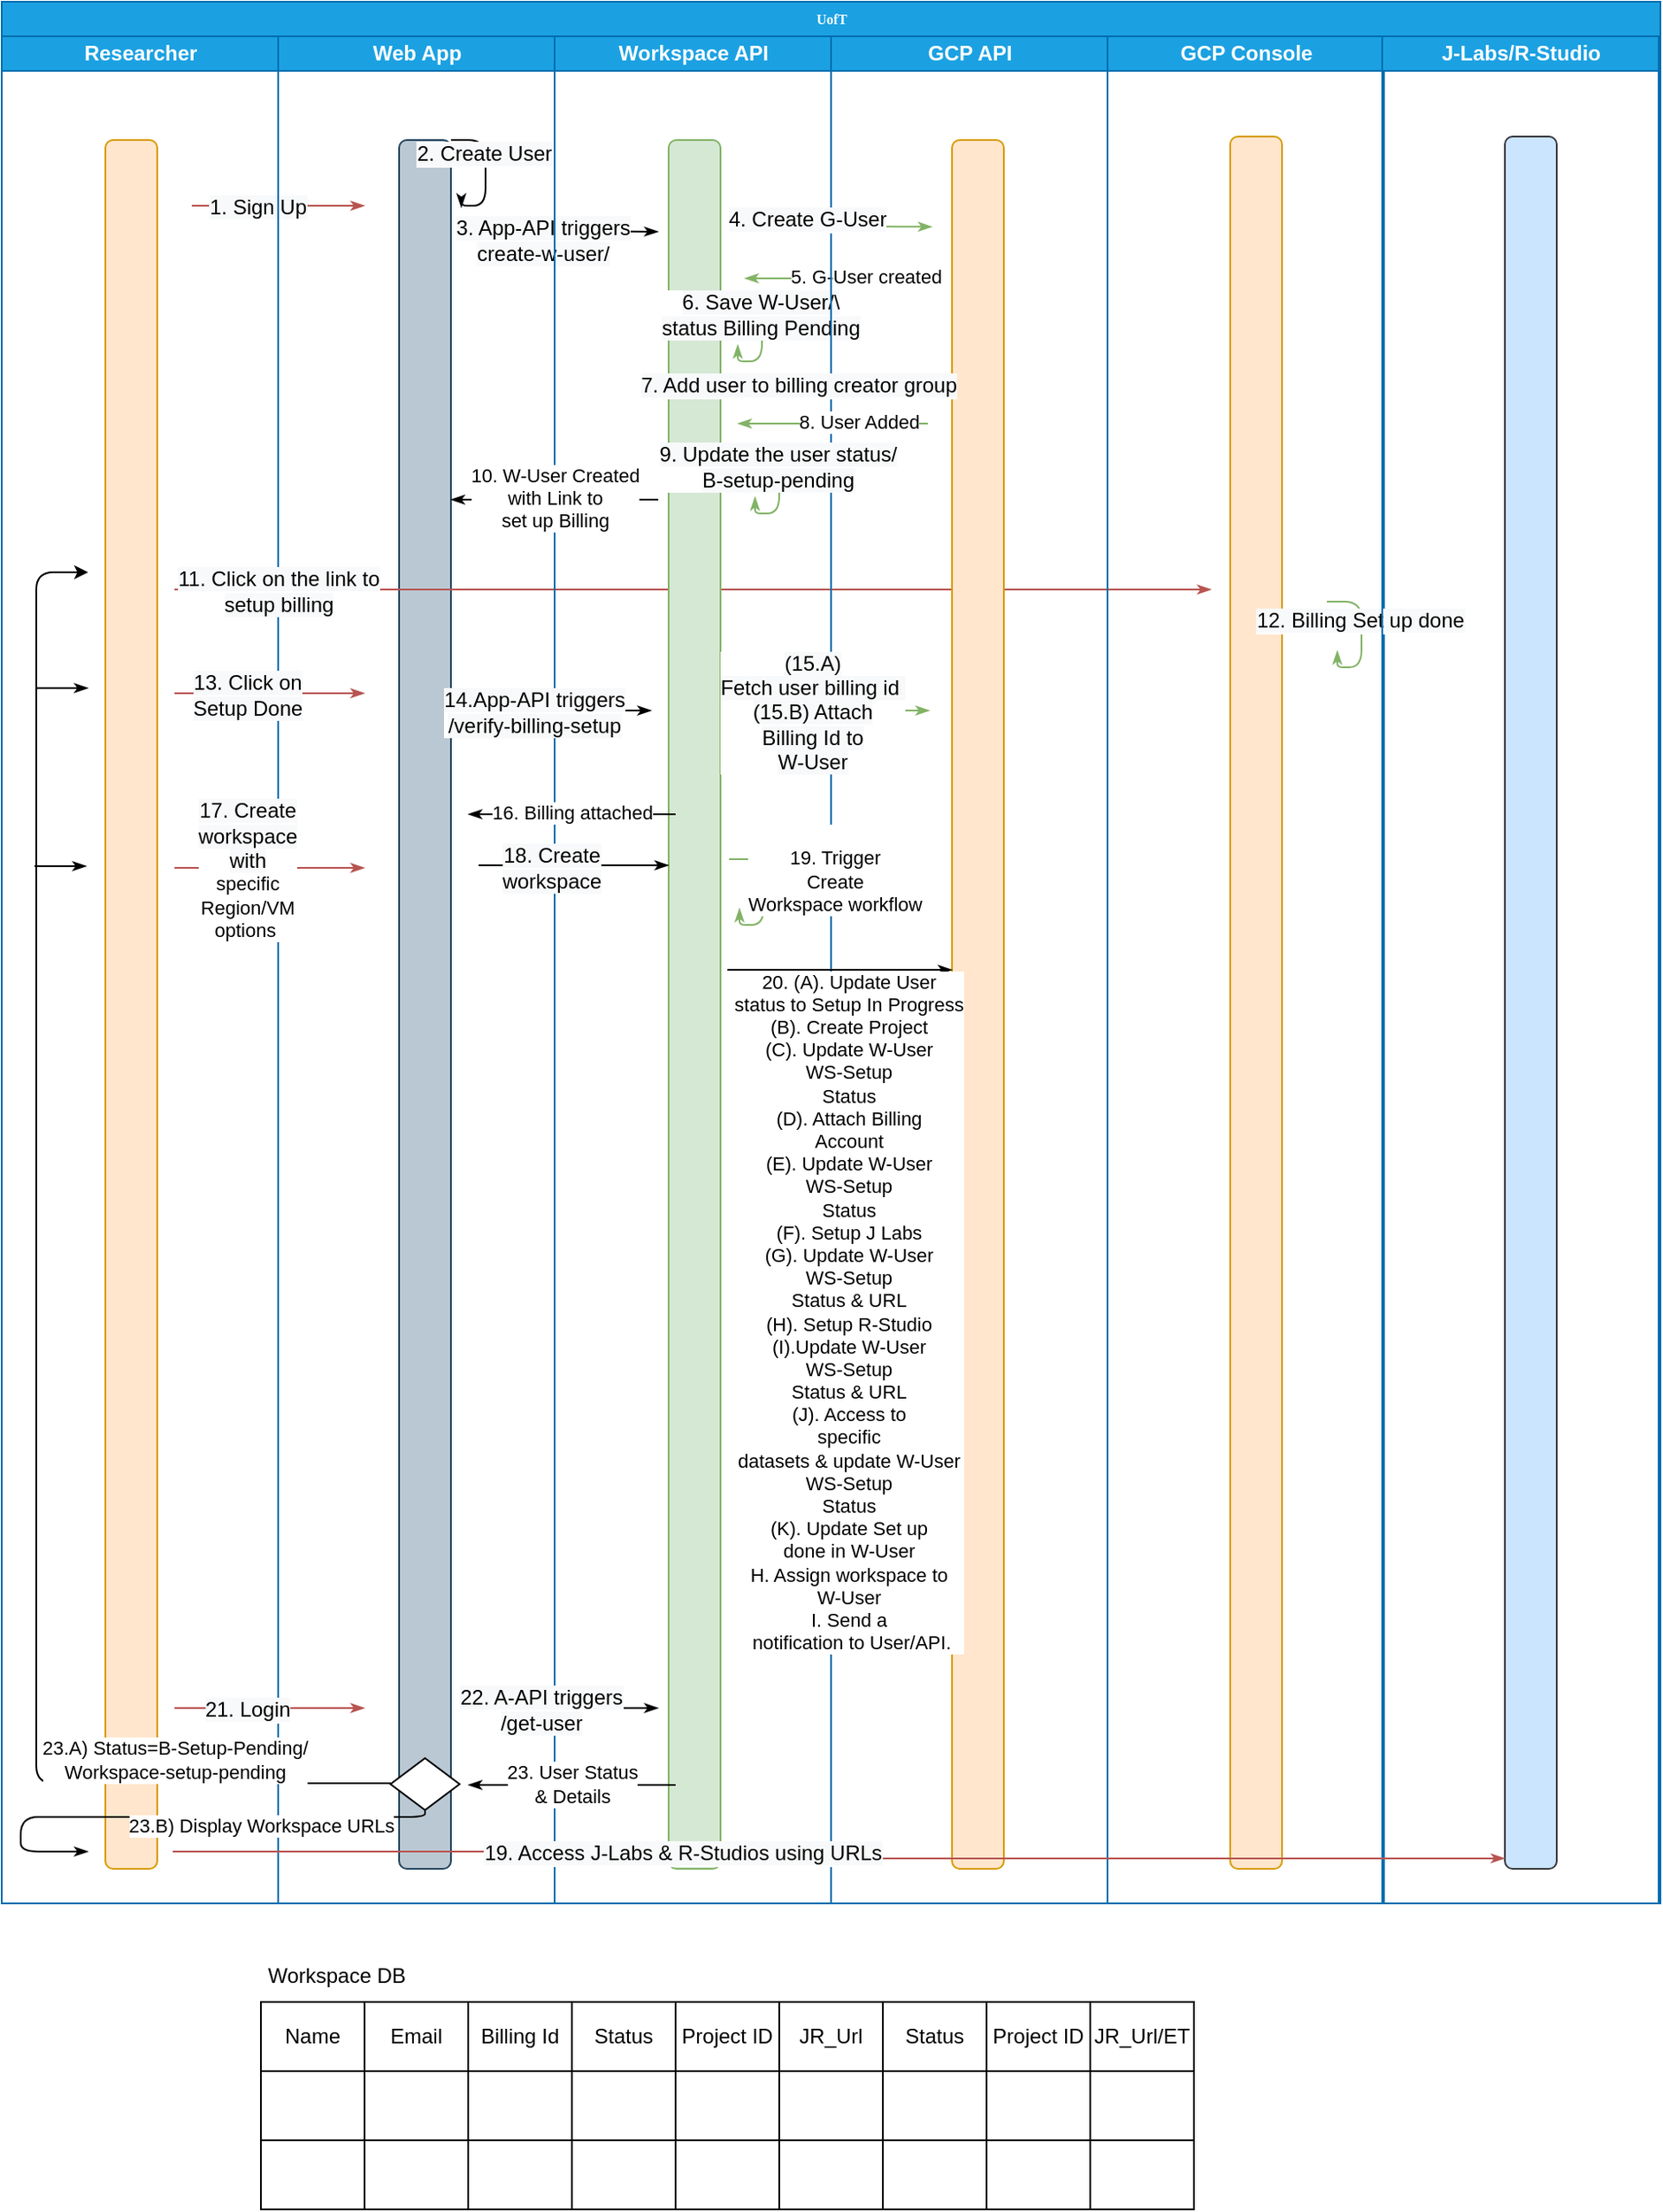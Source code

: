 <mxfile version="15.8.9" type="google"><diagram name="Page-1" id="74e2e168-ea6b-b213-b513-2b3c1d86103e"><mxGraphModel dx="1022" dy="371" grid="1" gridSize="10" guides="1" tooltips="1" connect="1" arrows="1" fold="1" page="1" pageScale="1" pageWidth="1100" pageHeight="850" background="none" math="0" shadow="0"><root><mxCell id="0"/><mxCell id="1" parent="0"/><mxCell id="77e6c97f196da883-1" value="UofT" style="swimlane;html=1;childLayout=stackLayout;startSize=20;rounded=0;shadow=0;labelBackgroundColor=none;strokeWidth=1;fontFamily=Verdana;fontSize=8;align=center;fillColor=#1ba1e2;fontColor=#ffffff;strokeColor=#006EAF;" parent="1" vertex="1"><mxGeometry x="70" y="40" width="960" height="1100" as="geometry"/></mxCell><mxCell id="77e6c97f196da883-28" style="edgeStyle=orthogonalEdgeStyle;rounded=1;html=1;labelBackgroundColor=none;startArrow=none;startFill=0;startSize=5;endArrow=classicThin;endFill=1;endSize=5;jettySize=auto;orthogonalLoop=1;strokeWidth=1;fontFamily=Verdana;fontSize=8;fillColor=#f8cecc;strokeColor=#b85450;" parent="77e6c97f196da883-1" edge="1"><mxGeometry relative="1" as="geometry"><mxPoint x="110" y="118" as="sourcePoint"/><mxPoint x="210" y="118" as="targetPoint"/></mxGeometry></mxCell><mxCell id="1f5UrB5MetQvIrD2ibCU-11" value="&lt;span style=&quot;font-size: 12px ; background-color: rgb(248 , 249 , 250)&quot;&gt;1. Sign Up&lt;/span&gt;" style="edgeLabel;html=1;align=center;verticalAlign=middle;resizable=0;points=[];" parent="77e6c97f196da883-28" vertex="1" connectable="0"><mxGeometry x="-0.24" y="-1" relative="1" as="geometry"><mxPoint as="offset"/></mxGeometry></mxCell><mxCell id="77e6c97f196da883-33" style="edgeStyle=orthogonalEdgeStyle;rounded=1;html=1;labelBackgroundColor=none;startArrow=none;startFill=0;startSize=5;endArrow=classicThin;endFill=1;endSize=5;jettySize=auto;orthogonalLoop=1;strokeWidth=1;fontFamily=Verdana;fontSize=8;fillColor=#d5e8d4;strokeColor=#82b366;" parent="77e6c97f196da883-1" edge="1"><mxGeometry relative="1" as="geometry"><mxPoint x="540" y="160" as="sourcePoint"/><mxPoint x="430" y="160" as="targetPoint"/></mxGeometry></mxCell><mxCell id="1f5UrB5MetQvIrD2ibCU-22" value="5. G-User created" style="edgeLabel;html=1;align=center;verticalAlign=middle;resizable=0;points=[];" parent="77e6c97f196da883-33" vertex="1" connectable="0"><mxGeometry x="-0.267" y="-1" relative="1" as="geometry"><mxPoint as="offset"/></mxGeometry></mxCell><mxCell id="107ba76e4e335f99-6" style="edgeStyle=orthogonalEdgeStyle;rounded=1;html=1;labelBackgroundColor=none;startArrow=none;startFill=0;startSize=5;endArrow=classicThin;endFill=1;endSize=5;jettySize=auto;orthogonalLoop=1;strokeWidth=1;fontFamily=Verdana;fontSize=8" parent="77e6c97f196da883-1" edge="1"><mxGeometry relative="1" as="geometry"><mxPoint x="350" y="610" as="targetPoint"/></mxGeometry></mxCell><mxCell id="77e6c97f196da883-3" value="Researcher" style="swimlane;html=1;startSize=20;fillColor=#1ba1e2;fontColor=#ffffff;strokeColor=#006EAF;" parent="77e6c97f196da883-1" vertex="1"><mxGeometry y="20" width="160" height="1080" as="geometry"/></mxCell><mxCell id="77e6c97f196da883-11" value="" style="rounded=1;whiteSpace=wrap;html=1;shadow=0;labelBackgroundColor=none;strokeWidth=1;fontFamily=Verdana;fontSize=8;align=center;fillColor=#ffe6cc;strokeColor=#d79b00;" parent="77e6c97f196da883-3" vertex="1"><mxGeometry x="60" y="60" width="30" height="1000" as="geometry"/></mxCell><mxCell id="1f5UrB5MetQvIrD2ibCU-126" style="edgeStyle=orthogonalEdgeStyle;rounded=1;html=1;labelBackgroundColor=none;startArrow=none;startFill=0;startSize=5;endArrow=classicThin;endFill=1;endSize=5;jettySize=auto;orthogonalLoop=1;strokeWidth=1;fontFamily=Verdana;fontSize=8" parent="77e6c97f196da883-3" edge="1"><mxGeometry relative="1" as="geometry"><mxPoint x="20" y="377" as="sourcePoint"/><mxPoint x="50" y="377" as="targetPoint"/></mxGeometry></mxCell><mxCell id="77e6c97f196da883-4" value="Web App" style="swimlane;html=1;startSize=20;fillColor=#1ba1e2;fontColor=#ffffff;strokeColor=#006EAF;" parent="77e6c97f196da883-1" vertex="1"><mxGeometry x="160" y="20" width="160" height="1080" as="geometry"/></mxCell><mxCell id="1f5UrB5MetQvIrD2ibCU-1" value="" style="rounded=1;whiteSpace=wrap;html=1;shadow=0;labelBackgroundColor=none;strokeWidth=1;fontFamily=Verdana;fontSize=8;align=center;fillColor=#bac8d3;strokeColor=#23445d;" parent="77e6c97f196da883-4" vertex="1"><mxGeometry x="70" y="60" width="30" height="1000" as="geometry"/></mxCell><mxCell id="1f5UrB5MetQvIrD2ibCU-15" style="edgeStyle=orthogonalEdgeStyle;rounded=1;html=1;labelBackgroundColor=none;startArrow=none;startFill=0;startSize=5;endArrow=classicThin;endFill=1;endSize=5;jettySize=auto;orthogonalLoop=1;strokeWidth=1;fontFamily=Verdana;fontSize=8;exitX=1;exitY=0;exitDx=0;exitDy=0;entryX=1.2;entryY=0.039;entryDx=0;entryDy=0;entryPerimeter=0;" parent="77e6c97f196da883-4" source="1f5UrB5MetQvIrD2ibCU-1" target="1f5UrB5MetQvIrD2ibCU-1" edge="1"><mxGeometry relative="1" as="geometry"><mxPoint x="53" y="108" as="sourcePoint"/><mxPoint x="120" y="100" as="targetPoint"/><Array as="points"><mxPoint x="120" y="60"/><mxPoint x="120" y="98"/><mxPoint x="106" y="98"/></Array></mxGeometry></mxCell><mxCell id="1f5UrB5MetQvIrD2ibCU-16" value="&lt;span style=&quot;font-size: 12px ; background-color: rgb(248 , 249 , 250)&quot;&gt;2. Create User&lt;/span&gt;" style="edgeLabel;html=1;align=center;verticalAlign=middle;resizable=0;points=[];" parent="1f5UrB5MetQvIrD2ibCU-15" vertex="1" connectable="0"><mxGeometry x="-0.24" y="-1" relative="1" as="geometry"><mxPoint as="offset"/></mxGeometry></mxCell><mxCell id="1f5UrB5MetQvIrD2ibCU-17" style="edgeStyle=orthogonalEdgeStyle;rounded=1;html=1;labelBackgroundColor=none;startArrow=none;startFill=0;startSize=5;endArrow=classicThin;endFill=1;endSize=5;jettySize=auto;orthogonalLoop=1;strokeWidth=1;fontFamily=Verdana;fontSize=8;exitX=1;exitY=0.077;exitDx=0;exitDy=0;exitPerimeter=0;" parent="77e6c97f196da883-4" edge="1"><mxGeometry relative="1" as="geometry"><mxPoint x="103" y="112.825" as="sourcePoint"/><mxPoint x="220" y="113" as="targetPoint"/><Array as="points"><mxPoint x="191" y="113"/><mxPoint x="191" y="113"/></Array></mxGeometry></mxCell><mxCell id="1f5UrB5MetQvIrD2ibCU-18" value="&lt;span style=&quot;font-size: 12px ; background-color: rgb(248 , 249 , 250)&quot;&gt;3. App-API triggers &lt;br&gt;create-w-user/&lt;/span&gt;" style="edgeLabel;html=1;align=center;verticalAlign=middle;resizable=0;points=[];" parent="1f5UrB5MetQvIrD2ibCU-17" vertex="1" connectable="0"><mxGeometry x="-0.24" y="-1" relative="1" as="geometry"><mxPoint x="5" y="4" as="offset"/></mxGeometry></mxCell><mxCell id="1f5UrB5MetQvIrD2ibCU-36" style="edgeStyle=orthogonalEdgeStyle;rounded=1;html=1;labelBackgroundColor=none;startArrow=none;startFill=0;startSize=5;endArrow=classicThin;endFill=1;endSize=5;jettySize=auto;orthogonalLoop=1;strokeWidth=1;fontFamily=Verdana;fontSize=8;fillColor=#f8cecc;strokeColor=#b85450;" parent="77e6c97f196da883-4" edge="1"><mxGeometry relative="1" as="geometry"><mxPoint x="-60" y="320" as="sourcePoint"/><mxPoint x="540" y="320" as="targetPoint"/></mxGeometry></mxCell><mxCell id="1f5UrB5MetQvIrD2ibCU-37" value="&lt;span style=&quot;font-size: 12px ; background-color: rgb(248 , 249 , 250)&quot;&gt;11. Click on the link to &lt;br&gt;setup billing&lt;/span&gt;" style="edgeLabel;html=1;align=center;verticalAlign=middle;resizable=0;points=[];" parent="1f5UrB5MetQvIrD2ibCU-36" vertex="1" connectable="0"><mxGeometry x="-0.24" y="-1" relative="1" as="geometry"><mxPoint x="-168" as="offset"/></mxGeometry></mxCell><mxCell id="1f5UrB5MetQvIrD2ibCU-45" style="edgeStyle=orthogonalEdgeStyle;rounded=1;html=1;labelBackgroundColor=none;startArrow=none;startFill=0;startSize=5;endArrow=classicThin;endFill=1;endSize=5;jettySize=auto;orthogonalLoop=1;strokeWidth=1;fontFamily=Verdana;fontSize=8;fillColor=#f8cecc;strokeColor=#b85450;" parent="77e6c97f196da883-4" edge="1"><mxGeometry relative="1" as="geometry"><mxPoint x="-60" y="380" as="sourcePoint"/><mxPoint x="50" y="380" as="targetPoint"/></mxGeometry></mxCell><mxCell id="1f5UrB5MetQvIrD2ibCU-46" value="&lt;span style=&quot;font-size: 12px ; background-color: rgb(248 , 249 , 250)&quot;&gt;13. Click on &lt;br&gt;Setup Done&lt;/span&gt;" style="edgeLabel;html=1;align=center;verticalAlign=middle;resizable=0;points=[];" parent="1f5UrB5MetQvIrD2ibCU-45" vertex="1" connectable="0"><mxGeometry x="-0.24" y="-1" relative="1" as="geometry"><mxPoint as="offset"/></mxGeometry></mxCell><mxCell id="1f5UrB5MetQvIrD2ibCU-52" style="edgeStyle=orthogonalEdgeStyle;rounded=1;html=1;labelBackgroundColor=none;startArrow=none;startFill=0;startSize=5;endArrow=classicThin;endFill=1;endSize=5;jettySize=auto;orthogonalLoop=1;strokeWidth=1;fontFamily=Verdana;fontSize=8;fillColor=#f8cecc;strokeColor=#b85450;" parent="77e6c97f196da883-4" edge="1"><mxGeometry relative="1" as="geometry"><mxPoint x="-60" y="967" as="sourcePoint"/><mxPoint x="50" y="967" as="targetPoint"/></mxGeometry></mxCell><mxCell id="1f5UrB5MetQvIrD2ibCU-53" value="&lt;span style=&quot;font-size: 12px ; background-color: rgb(248 , 249 , 250)&quot;&gt;21. Login&lt;/span&gt;" style="edgeLabel;html=1;align=center;verticalAlign=middle;resizable=0;points=[];" parent="1f5UrB5MetQvIrD2ibCU-52" vertex="1" connectable="0"><mxGeometry x="-0.24" y="-1" relative="1" as="geometry"><mxPoint as="offset"/></mxGeometry></mxCell><mxCell id="1f5UrB5MetQvIrD2ibCU-117" value="" style="rhombus;whiteSpace=wrap;html=1;" parent="77e6c97f196da883-4" vertex="1"><mxGeometry x="65" y="996" width="40" height="30" as="geometry"/></mxCell><mxCell id="77e6c97f196da883-6" value="Workspace API" style="swimlane;html=1;startSize=20;fillColor=#1ba1e2;fontColor=#ffffff;strokeColor=#006EAF;" parent="77e6c97f196da883-1" vertex="1"><mxGeometry x="320" y="20" width="160" height="1080" as="geometry"/></mxCell><mxCell id="1f5UrB5MetQvIrD2ibCU-3" value="" style="rounded=1;whiteSpace=wrap;html=1;shadow=0;labelBackgroundColor=none;strokeWidth=1;fontFamily=Verdana;fontSize=8;align=center;fillColor=#d5e8d4;strokeColor=#82b366;" parent="77e6c97f196da883-6" vertex="1"><mxGeometry x="66" y="60" width="30" height="1000" as="geometry"/></mxCell><mxCell id="1f5UrB5MetQvIrD2ibCU-23" style="edgeStyle=orthogonalEdgeStyle;rounded=1;html=1;labelBackgroundColor=none;startArrow=none;startFill=0;startSize=5;endArrow=classicThin;endFill=1;endSize=5;jettySize=auto;orthogonalLoop=1;strokeWidth=1;fontFamily=Verdana;fontSize=8;exitX=1;exitY=0;exitDx=0;exitDy=0;entryX=1.2;entryY=0.039;entryDx=0;entryDy=0;entryPerimeter=0;fillColor=#d5e8d4;strokeColor=#82b366;" parent="77e6c97f196da883-6" edge="1"><mxGeometry relative="1" as="geometry"><mxPoint x="100" y="150.0" as="sourcePoint"/><mxPoint x="106" y="178.275" as="targetPoint"/><Array as="points"><mxPoint x="120" y="150"/><mxPoint x="120" y="188"/><mxPoint x="106" y="188"/></Array></mxGeometry></mxCell><mxCell id="1f5UrB5MetQvIrD2ibCU-24" value="&lt;span style=&quot;font-size: 12px ; background-color: rgb(248 , 249 , 250)&quot;&gt;6. Save W-User/\&lt;br&gt;status Billing Pending&lt;/span&gt;" style="edgeLabel;html=1;align=center;verticalAlign=middle;resizable=0;points=[];" parent="1f5UrB5MetQvIrD2ibCU-23" vertex="1" connectable="0"><mxGeometry x="-0.24" y="-1" relative="1" as="geometry"><mxPoint as="offset"/></mxGeometry></mxCell><mxCell id="1f5UrB5MetQvIrD2ibCU-33" style="edgeStyle=orthogonalEdgeStyle;rounded=1;html=1;labelBackgroundColor=none;startArrow=none;startFill=0;startSize=5;endArrow=classicThin;endFill=1;endSize=5;jettySize=auto;orthogonalLoop=1;strokeWidth=1;fontFamily=Verdana;fontSize=8" parent="77e6c97f196da883-6" edge="1"><mxGeometry relative="1" as="geometry"><mxPoint x="60" y="268" as="sourcePoint"/><mxPoint x="-60" y="268" as="targetPoint"/><Array as="points"><mxPoint x="32" y="268"/></Array></mxGeometry></mxCell><mxCell id="1f5UrB5MetQvIrD2ibCU-35" value="10. W-User Created&lt;br&gt;with Link to&lt;br&gt;set up Billing" style="edgeLabel;html=1;align=center;verticalAlign=middle;resizable=0;points=[];" parent="1f5UrB5MetQvIrD2ibCU-33" vertex="1" connectable="0"><mxGeometry x="-0.316" y="-1" relative="1" as="geometry"><mxPoint x="-19" as="offset"/></mxGeometry></mxCell><mxCell id="1f5UrB5MetQvIrD2ibCU-54" style="edgeStyle=orthogonalEdgeStyle;rounded=1;html=1;labelBackgroundColor=none;startArrow=none;startFill=0;startSize=5;endArrow=classicThin;endFill=1;endSize=5;jettySize=auto;orthogonalLoop=1;strokeWidth=1;fontFamily=Verdana;fontSize=8" parent="77e6c97f196da883-6" edge="1"><mxGeometry relative="1" as="geometry"><mxPoint x="-50" y="967" as="sourcePoint"/><mxPoint x="60" y="967" as="targetPoint"/></mxGeometry></mxCell><mxCell id="1f5UrB5MetQvIrD2ibCU-55" value="&lt;span style=&quot;font-size: 12px ; background-color: rgb(248 , 249 , 250)&quot;&gt;22. A-API triggers &lt;br&gt;/get-user&lt;br&gt;&lt;/span&gt;" style="edgeLabel;html=1;align=center;verticalAlign=middle;resizable=0;points=[];" parent="1f5UrB5MetQvIrD2ibCU-54" vertex="1" connectable="0"><mxGeometry x="-0.24" y="-1" relative="1" as="geometry"><mxPoint as="offset"/></mxGeometry></mxCell><mxCell id="1f5UrB5MetQvIrD2ibCU-114" style="edgeStyle=orthogonalEdgeStyle;rounded=1;html=1;labelBackgroundColor=none;startArrow=none;startFill=0;startSize=5;endArrow=classicThin;endFill=1;endSize=5;jettySize=auto;orthogonalLoop=1;strokeWidth=1;fontFamily=Verdana;fontSize=8" parent="77e6c97f196da883-6" edge="1"><mxGeometry relative="1" as="geometry"><mxPoint x="-44" y="479.5" as="sourcePoint"/><mxPoint x="66" y="479.5" as="targetPoint"/></mxGeometry></mxCell><mxCell id="1f5UrB5MetQvIrD2ibCU-115" value="&lt;span style=&quot;font-size: 12px ; background-color: rgb(248 , 249 , 250)&quot;&gt;18. Create &lt;br&gt;workspace&lt;/span&gt;" style="edgeLabel;html=1;align=center;verticalAlign=middle;resizable=0;points=[];" parent="1f5UrB5MetQvIrD2ibCU-114" vertex="1" connectable="0"><mxGeometry x="-0.24" y="-1" relative="1" as="geometry"><mxPoint as="offset"/></mxGeometry></mxCell><mxCell id="1f5UrB5MetQvIrD2ibCU-118" style="edgeStyle=orthogonalEdgeStyle;rounded=1;html=1;labelBackgroundColor=none;startArrow=none;startFill=0;startSize=5;endArrow=classicThin;endFill=1;endSize=5;jettySize=auto;orthogonalLoop=1;strokeWidth=1;fontFamily=Verdana;fontSize=8" parent="77e6c97f196da883-6" edge="1"><mxGeometry relative="1" as="geometry"><mxPoint x="70" y="1011.5" as="sourcePoint"/><mxPoint x="-50" y="1011.5" as="targetPoint"/><Array as="points"><mxPoint x="42" y="1011.5"/></Array></mxGeometry></mxCell><mxCell id="1f5UrB5MetQvIrD2ibCU-119" value="23. User Status&lt;br&gt;&amp;amp; Details" style="edgeLabel;html=1;align=center;verticalAlign=middle;resizable=0;points=[];" parent="1f5UrB5MetQvIrD2ibCU-118" vertex="1" connectable="0"><mxGeometry x="-0.316" y="-1" relative="1" as="geometry"><mxPoint x="-19" as="offset"/></mxGeometry></mxCell><mxCell id="77e6c97f196da883-5" value="GCP API" style="swimlane;html=1;startSize=20;fillColor=#1ba1e2;fontColor=#ffffff;strokeColor=#006EAF;" parent="77e6c97f196da883-1" vertex="1"><mxGeometry x="480" y="20" width="160" height="1080" as="geometry"/></mxCell><mxCell id="77e6c97f196da883-36" style="edgeStyle=orthogonalEdgeStyle;rounded=1;html=1;labelBackgroundColor=none;startArrow=none;startFill=0;startSize=5;endArrow=classicThin;endFill=1;endSize=5;jettySize=auto;orthogonalLoop=1;strokeWidth=1;fontFamily=Verdana;fontSize=8" parent="77e6c97f196da883-5" edge="1"><mxGeometry relative="1" as="geometry"><mxPoint x="80" y="620" as="sourcePoint"/></mxGeometry></mxCell><mxCell id="1f5UrB5MetQvIrD2ibCU-2" value="" style="rounded=1;whiteSpace=wrap;html=1;shadow=0;labelBackgroundColor=none;strokeWidth=1;fontFamily=Verdana;fontSize=8;align=center;fillColor=#ffe6cc;strokeColor=#d79b00;" parent="77e6c97f196da883-5" vertex="1"><mxGeometry x="70" y="60" width="30" height="1000" as="geometry"/></mxCell><mxCell id="1f5UrB5MetQvIrD2ibCU-20" style="edgeStyle=orthogonalEdgeStyle;rounded=1;html=1;labelBackgroundColor=none;startArrow=none;startFill=0;startSize=5;endArrow=classicThin;endFill=1;endSize=5;jettySize=auto;orthogonalLoop=1;strokeWidth=1;fontFamily=Verdana;fontSize=8;exitX=1;exitY=0.077;exitDx=0;exitDy=0;exitPerimeter=0;fillColor=#d5e8d4;strokeColor=#82b366;" parent="77e6c97f196da883-5" edge="1"><mxGeometry relative="1" as="geometry"><mxPoint x="-58.5" y="110.025" as="sourcePoint"/><mxPoint x="58.5" y="110.2" as="targetPoint"/><Array as="points"><mxPoint x="29.5" y="110.2"/><mxPoint x="29.5" y="110.2"/></Array></mxGeometry></mxCell><mxCell id="1f5UrB5MetQvIrD2ibCU-21" value="&lt;span style=&quot;font-size: 12px ; background-color: rgb(248 , 249 , 250)&quot;&gt;4. Create G-User&lt;/span&gt;" style="edgeLabel;html=1;align=center;verticalAlign=middle;resizable=0;points=[];" parent="1f5UrB5MetQvIrD2ibCU-20" vertex="1" connectable="0"><mxGeometry x="-0.24" y="-1" relative="1" as="geometry"><mxPoint y="-5" as="offset"/></mxGeometry></mxCell><mxCell id="77e6c97f196da883-7" value="GCP Console" style="swimlane;html=1;startSize=20;fillColor=#1ba1e2;fontColor=#ffffff;strokeColor=#006EAF;" parent="77e6c97f196da883-1" vertex="1"><mxGeometry x="640" y="20" width="160" height="1080" as="geometry"/></mxCell><mxCell id="1f5UrB5MetQvIrD2ibCU-25" style="edgeStyle=orthogonalEdgeStyle;rounded=1;html=1;labelBackgroundColor=none;startArrow=none;startFill=0;startSize=5;endArrow=classicThin;endFill=1;endSize=5;jettySize=auto;orthogonalLoop=1;strokeWidth=1;fontFamily=Verdana;fontSize=8;exitX=1;exitY=0.077;exitDx=0;exitDy=0;exitPerimeter=0;fillColor=#d5e8d4;strokeColor=#82b366;" parent="1" edge="1"><mxGeometry relative="1" as="geometry"><mxPoint x="501.5" y="264.025" as="sourcePoint"/><mxPoint x="618.5" y="264.2" as="targetPoint"/><Array as="points"><mxPoint x="589.5" y="264.2"/><mxPoint x="589.5" y="264.2"/></Array></mxGeometry></mxCell><mxCell id="1f5UrB5MetQvIrD2ibCU-26" value="&lt;span style=&quot;font-size: 12px ; background-color: rgb(248 , 249 , 250)&quot;&gt;7. Add user to billing creator group&lt;br&gt;&lt;/span&gt;" style="edgeLabel;html=1;align=center;verticalAlign=middle;resizable=0;points=[];" parent="1f5UrB5MetQvIrD2ibCU-25" vertex="1" connectable="0"><mxGeometry x="-0.24" y="-1" relative="1" as="geometry"><mxPoint x="-15" y="-3" as="offset"/></mxGeometry></mxCell><mxCell id="1f5UrB5MetQvIrD2ibCU-28" style="edgeStyle=orthogonalEdgeStyle;rounded=1;html=1;labelBackgroundColor=none;startArrow=none;startFill=0;startSize=5;endArrow=classicThin;endFill=1;endSize=5;jettySize=auto;orthogonalLoop=1;strokeWidth=1;fontFamily=Verdana;fontSize=8;fillColor=#d5e8d4;strokeColor=#82b366;" parent="1" edge="1"><mxGeometry relative="1" as="geometry"><mxPoint x="606" y="284" as="sourcePoint"/><mxPoint x="496" y="284" as="targetPoint"/></mxGeometry></mxCell><mxCell id="1f5UrB5MetQvIrD2ibCU-29" value="8. User Added" style="edgeLabel;html=1;align=center;verticalAlign=middle;resizable=0;points=[];" parent="1f5UrB5MetQvIrD2ibCU-28" vertex="1" connectable="0"><mxGeometry x="-0.267" y="-1" relative="1" as="geometry"><mxPoint as="offset"/></mxGeometry></mxCell><mxCell id="1f5UrB5MetQvIrD2ibCU-30" style="edgeStyle=orthogonalEdgeStyle;rounded=1;html=1;labelBackgroundColor=none;startArrow=none;startFill=0;startSize=5;endArrow=classicThin;endFill=1;endSize=5;jettySize=auto;orthogonalLoop=1;strokeWidth=1;fontFamily=Verdana;fontSize=8;exitX=1;exitY=0;exitDx=0;exitDy=0;entryX=1.2;entryY=0.039;entryDx=0;entryDy=0;entryPerimeter=0;fillColor=#d5e8d4;strokeColor=#82b366;" parent="1" edge="1"><mxGeometry relative="1" as="geometry"><mxPoint x="500" y="298.0" as="sourcePoint"/><mxPoint x="506" y="326.275" as="targetPoint"/><Array as="points"><mxPoint x="520" y="298"/><mxPoint x="520" y="336"/><mxPoint x="506" y="336"/></Array></mxGeometry></mxCell><mxCell id="1f5UrB5MetQvIrD2ibCU-31" value="&lt;span style=&quot;font-size: 12px ; background-color: rgb(248 , 249 , 250)&quot;&gt;9. Update the user status/&lt;br&gt;B-setup-pending&lt;br&gt;&lt;/span&gt;" style="edgeLabel;html=1;align=center;verticalAlign=middle;resizable=0;points=[];" parent="1f5UrB5MetQvIrD2ibCU-30" vertex="1" connectable="0"><mxGeometry x="-0.24" y="-1" relative="1" as="geometry"><mxPoint as="offset"/></mxGeometry></mxCell><mxCell id="1f5UrB5MetQvIrD2ibCU-38" value="" style="rounded=1;whiteSpace=wrap;html=1;shadow=0;labelBackgroundColor=none;strokeWidth=1;fontFamily=Verdana;fontSize=8;align=center;fillColor=#ffe6cc;strokeColor=#d79b00;" parent="1" vertex="1"><mxGeometry x="781" y="118" width="30" height="1002" as="geometry"/></mxCell><mxCell id="1f5UrB5MetQvIrD2ibCU-39" style="edgeStyle=orthogonalEdgeStyle;rounded=1;html=1;labelBackgroundColor=none;startArrow=none;startFill=0;startSize=5;endArrow=classicThin;endFill=1;endSize=5;jettySize=auto;orthogonalLoop=1;strokeWidth=1;fontFamily=Verdana;fontSize=8;exitX=1;exitY=0;exitDx=0;exitDy=0;entryX=1.2;entryY=0.039;entryDx=0;entryDy=0;entryPerimeter=0;fillColor=#d5e8d4;strokeColor=#82b366;" parent="1" edge="1"><mxGeometry relative="1" as="geometry"><mxPoint x="837" y="387.0" as="sourcePoint"/><mxPoint x="843" y="415.275" as="targetPoint"/><Array as="points"><mxPoint x="857" y="387"/><mxPoint x="857" y="425"/><mxPoint x="843" y="425"/></Array></mxGeometry></mxCell><mxCell id="1f5UrB5MetQvIrD2ibCU-40" value="&lt;span style=&quot;font-size: 12px ; background-color: rgb(248 , 249 , 250)&quot;&gt;12. Billing Set up done&lt;br&gt;&lt;/span&gt;" style="edgeLabel;html=1;align=center;verticalAlign=middle;resizable=0;points=[];" parent="1f5UrB5MetQvIrD2ibCU-39" vertex="1" connectable="0"><mxGeometry x="-0.24" y="-1" relative="1" as="geometry"><mxPoint as="offset"/></mxGeometry></mxCell><mxCell id="1f5UrB5MetQvIrD2ibCU-47" style="edgeStyle=orthogonalEdgeStyle;rounded=1;html=1;labelBackgroundColor=none;startArrow=none;startFill=0;startSize=5;endArrow=classicThin;endFill=1;endSize=5;jettySize=auto;orthogonalLoop=1;strokeWidth=1;fontFamily=Verdana;fontSize=8" parent="1" edge="1"><mxGeometry relative="1" as="geometry"><mxPoint x="336" y="450" as="sourcePoint"/><mxPoint x="446" y="450" as="targetPoint"/></mxGeometry></mxCell><mxCell id="1f5UrB5MetQvIrD2ibCU-48" value="&lt;span style=&quot;font-size: 12px ; background-color: rgb(248 , 249 , 250)&quot;&gt;14.App-API triggers &lt;br&gt;/verify-billing-setup&lt;/span&gt;" style="edgeLabel;html=1;align=center;verticalAlign=middle;resizable=0;points=[];" parent="1f5UrB5MetQvIrD2ibCU-47" vertex="1" connectable="0"><mxGeometry x="-0.24" y="-1" relative="1" as="geometry"><mxPoint as="offset"/></mxGeometry></mxCell><mxCell id="1f5UrB5MetQvIrD2ibCU-50" style="edgeStyle=orthogonalEdgeStyle;rounded=1;html=1;labelBackgroundColor=none;startArrow=none;startFill=0;startSize=5;endArrow=classicThin;endFill=1;endSize=5;jettySize=auto;orthogonalLoop=1;strokeWidth=1;fontFamily=Verdana;fontSize=8" parent="1" edge="1"><mxGeometry relative="1" as="geometry"><mxPoint x="490" y="600" as="sourcePoint"/><mxPoint x="620" y="600" as="targetPoint"/></mxGeometry></mxCell><mxCell id="1f5UrB5MetQvIrD2ibCU-51" value="20. (A). Update User &lt;br&gt;status to Setup In Progress&lt;br&gt;(B). Create Project&lt;br&gt;(C). Update W-User &lt;br&gt;WS-Setup &lt;br&gt;Status&lt;br&gt;(D). Attach Billing &lt;br&gt;Account&lt;br&gt;(E). Update W-User&lt;br&gt;WS-Setup&lt;br&gt;Status&lt;br&gt;(F). Setup J Labs&lt;br&gt;(G). Update W-User&lt;br&gt;WS-Setup&lt;br&gt;Status &amp;amp; URL&lt;br&gt;(H). Setup R-Studio&lt;br&gt;(I).Update W-User&lt;br&gt;WS-Setup&lt;br&gt;Status &amp;amp; URL&lt;br&gt;(J). Access to &lt;br&gt;specific &lt;br&gt;datasets &amp;amp; update W-User&lt;br&gt;WS-Setup&lt;br&gt;Status&lt;br&gt;(K). Update Set up &lt;br&gt;done in W-User&lt;br&gt;H. Assign workspace to &lt;br&gt;W-User&lt;br&gt;I. Send a&lt;br&gt;&amp;nbsp;notification to User/API." style="edgeLabel;html=1;align=center;verticalAlign=middle;resizable=0;points=[];" parent="1f5UrB5MetQvIrD2ibCU-50" vertex="1" connectable="0"><mxGeometry x="0.188" y="3" relative="1" as="geometry"><mxPoint x="-7" y="201" as="offset"/></mxGeometry></mxCell><mxCell id="1f5UrB5MetQvIrD2ibCU-56" value="J-Labs/R-Studio" style="swimlane;html=1;startSize=20;fillColor=#1ba1e2;fontColor=#ffffff;strokeColor=#006EAF;" parent="1" vertex="1"><mxGeometry x="869" y="60" width="160" height="1080" as="geometry"/></mxCell><mxCell id="1f5UrB5MetQvIrD2ibCU-59" value="" style="rounded=1;whiteSpace=wrap;html=1;shadow=0;labelBackgroundColor=none;strokeWidth=1;fontFamily=Verdana;fontSize=8;align=center;fillColor=#cce5ff;strokeColor=#36393d;" parent="1f5UrB5MetQvIrD2ibCU-56" vertex="1"><mxGeometry x="71" y="58" width="30" height="1002" as="geometry"/></mxCell><mxCell id="1f5UrB5MetQvIrD2ibCU-57" style="edgeStyle=orthogonalEdgeStyle;rounded=1;html=1;labelBackgroundColor=none;startArrow=none;startFill=0;startSize=5;endArrow=classicThin;endFill=1;endSize=5;jettySize=auto;orthogonalLoop=1;strokeWidth=1;fontFamily=Verdana;fontSize=8;entryX=0;entryY=0.975;entryDx=0;entryDy=0;entryPerimeter=0;fillColor=#f8cecc;strokeColor=#b85450;" parent="1" edge="1"><mxGeometry relative="1" as="geometry"><mxPoint x="169" y="1110" as="sourcePoint"/><mxPoint x="940" y="1113.95" as="targetPoint"/><Array as="points"><mxPoint x="520" y="1110"/><mxPoint x="520" y="1114"/></Array></mxGeometry></mxCell><mxCell id="1f5UrB5MetQvIrD2ibCU-58" value="&lt;span style=&quot;font-size: 12px ; background-color: rgb(248 , 249 , 250)&quot;&gt;19. Access J-Labs &amp;amp; R-Studios using URLs&lt;/span&gt;" style="edgeLabel;html=1;align=center;verticalAlign=middle;resizable=0;points=[];" parent="1f5UrB5MetQvIrD2ibCU-57" vertex="1" connectable="0"><mxGeometry x="-0.24" y="-1" relative="1" as="geometry"><mxPoint as="offset"/></mxGeometry></mxCell><mxCell id="1f5UrB5MetQvIrD2ibCU-60" value="" style="shape=table;html=1;whiteSpace=wrap;startSize=0;container=1;collapsible=0;childLayout=tableLayout;" parent="1" vertex="1"><mxGeometry x="220" y="1197" width="180" height="120" as="geometry"/></mxCell><mxCell id="1f5UrB5MetQvIrD2ibCU-61" value="" style="shape=partialRectangle;html=1;whiteSpace=wrap;collapsible=0;dropTarget=0;pointerEvents=0;fillColor=none;top=0;left=0;bottom=0;right=0;points=[[0,0.5],[1,0.5]];portConstraint=eastwest;" parent="1f5UrB5MetQvIrD2ibCU-60" vertex="1"><mxGeometry width="180" height="40" as="geometry"/></mxCell><mxCell id="1f5UrB5MetQvIrD2ibCU-62" value="Name" style="shape=partialRectangle;html=1;whiteSpace=wrap;connectable=0;fillColor=none;top=0;left=0;bottom=0;right=0;overflow=hidden;pointerEvents=1;" parent="1f5UrB5MetQvIrD2ibCU-61" vertex="1"><mxGeometry width="60" height="40" as="geometry"><mxRectangle width="60" height="40" as="alternateBounds"/></mxGeometry></mxCell><mxCell id="1f5UrB5MetQvIrD2ibCU-63" value="Email" style="shape=partialRectangle;html=1;whiteSpace=wrap;connectable=0;fillColor=none;top=0;left=0;bottom=0;right=0;overflow=hidden;pointerEvents=1;" parent="1f5UrB5MetQvIrD2ibCU-61" vertex="1"><mxGeometry x="60" width="60" height="40" as="geometry"><mxRectangle width="60" height="40" as="alternateBounds"/></mxGeometry></mxCell><mxCell id="1f5UrB5MetQvIrD2ibCU-64" value="Billing Id" style="shape=partialRectangle;html=1;whiteSpace=wrap;connectable=0;fillColor=none;top=0;left=0;bottom=0;right=0;overflow=hidden;pointerEvents=1;" parent="1f5UrB5MetQvIrD2ibCU-61" vertex="1"><mxGeometry x="120" width="60" height="40" as="geometry"><mxRectangle width="60" height="40" as="alternateBounds"/></mxGeometry></mxCell><mxCell id="1f5UrB5MetQvIrD2ibCU-65" value="" style="shape=partialRectangle;html=1;whiteSpace=wrap;collapsible=0;dropTarget=0;pointerEvents=0;fillColor=none;top=0;left=0;bottom=0;right=0;points=[[0,0.5],[1,0.5]];portConstraint=eastwest;" parent="1f5UrB5MetQvIrD2ibCU-60" vertex="1"><mxGeometry y="40" width="180" height="40" as="geometry"/></mxCell><mxCell id="1f5UrB5MetQvIrD2ibCU-66" value="" style="shape=partialRectangle;html=1;whiteSpace=wrap;connectable=0;fillColor=none;top=0;left=0;bottom=0;right=0;overflow=hidden;pointerEvents=1;" parent="1f5UrB5MetQvIrD2ibCU-65" vertex="1"><mxGeometry width="60" height="40" as="geometry"><mxRectangle width="60" height="40" as="alternateBounds"/></mxGeometry></mxCell><mxCell id="1f5UrB5MetQvIrD2ibCU-67" value="" style="shape=partialRectangle;html=1;whiteSpace=wrap;connectable=0;fillColor=none;top=0;left=0;bottom=0;right=0;overflow=hidden;pointerEvents=1;" parent="1f5UrB5MetQvIrD2ibCU-65" vertex="1"><mxGeometry x="60" width="60" height="40" as="geometry"><mxRectangle width="60" height="40" as="alternateBounds"/></mxGeometry></mxCell><mxCell id="1f5UrB5MetQvIrD2ibCU-68" value="" style="shape=partialRectangle;html=1;whiteSpace=wrap;connectable=0;fillColor=none;top=0;left=0;bottom=0;right=0;overflow=hidden;pointerEvents=1;" parent="1f5UrB5MetQvIrD2ibCU-65" vertex="1"><mxGeometry x="120" width="60" height="40" as="geometry"><mxRectangle width="60" height="40" as="alternateBounds"/></mxGeometry></mxCell><mxCell id="1f5UrB5MetQvIrD2ibCU-69" value="" style="shape=partialRectangle;html=1;whiteSpace=wrap;collapsible=0;dropTarget=0;pointerEvents=0;fillColor=none;top=0;left=0;bottom=0;right=0;points=[[0,0.5],[1,0.5]];portConstraint=eastwest;" parent="1f5UrB5MetQvIrD2ibCU-60" vertex="1"><mxGeometry y="80" width="180" height="40" as="geometry"/></mxCell><mxCell id="1f5UrB5MetQvIrD2ibCU-70" value="" style="shape=partialRectangle;html=1;whiteSpace=wrap;connectable=0;fillColor=none;top=0;left=0;bottom=0;right=0;overflow=hidden;pointerEvents=1;" parent="1f5UrB5MetQvIrD2ibCU-69" vertex="1"><mxGeometry width="60" height="40" as="geometry"><mxRectangle width="60" height="40" as="alternateBounds"/></mxGeometry></mxCell><mxCell id="1f5UrB5MetQvIrD2ibCU-71" value="" style="shape=partialRectangle;html=1;whiteSpace=wrap;connectable=0;fillColor=none;top=0;left=0;bottom=0;right=0;overflow=hidden;pointerEvents=1;" parent="1f5UrB5MetQvIrD2ibCU-69" vertex="1"><mxGeometry x="60" width="60" height="40" as="geometry"><mxRectangle width="60" height="40" as="alternateBounds"/></mxGeometry></mxCell><mxCell id="1f5UrB5MetQvIrD2ibCU-72" value="" style="shape=partialRectangle;html=1;whiteSpace=wrap;connectable=0;fillColor=none;top=0;left=0;bottom=0;right=0;overflow=hidden;pointerEvents=1;" parent="1f5UrB5MetQvIrD2ibCU-69" vertex="1"><mxGeometry x="120" width="60" height="40" as="geometry"><mxRectangle width="60" height="40" as="alternateBounds"/></mxGeometry></mxCell><mxCell id="1f5UrB5MetQvIrD2ibCU-73" value="" style="shape=table;html=1;whiteSpace=wrap;startSize=0;container=1;collapsible=0;childLayout=tableLayout;" parent="1" vertex="1"><mxGeometry x="400" y="1197" width="180" height="120" as="geometry"/></mxCell><mxCell id="1f5UrB5MetQvIrD2ibCU-74" value="" style="shape=partialRectangle;html=1;whiteSpace=wrap;collapsible=0;dropTarget=0;pointerEvents=0;fillColor=none;top=0;left=0;bottom=0;right=0;points=[[0,0.5],[1,0.5]];portConstraint=eastwest;" parent="1f5UrB5MetQvIrD2ibCU-73" vertex="1"><mxGeometry width="180" height="40" as="geometry"/></mxCell><mxCell id="1f5UrB5MetQvIrD2ibCU-75" value="Status" style="shape=partialRectangle;html=1;whiteSpace=wrap;connectable=0;fillColor=none;top=0;left=0;bottom=0;right=0;overflow=hidden;pointerEvents=1;" parent="1f5UrB5MetQvIrD2ibCU-74" vertex="1"><mxGeometry width="60" height="40" as="geometry"><mxRectangle width="60" height="40" as="alternateBounds"/></mxGeometry></mxCell><mxCell id="1f5UrB5MetQvIrD2ibCU-76" value="Project ID" style="shape=partialRectangle;html=1;whiteSpace=wrap;connectable=0;fillColor=none;top=0;left=0;bottom=0;right=0;overflow=hidden;pointerEvents=1;" parent="1f5UrB5MetQvIrD2ibCU-74" vertex="1"><mxGeometry x="60" width="60" height="40" as="geometry"><mxRectangle width="60" height="40" as="alternateBounds"/></mxGeometry></mxCell><mxCell id="1f5UrB5MetQvIrD2ibCU-77" value="JR_Url" style="shape=partialRectangle;html=1;whiteSpace=wrap;connectable=0;fillColor=none;top=0;left=0;bottom=0;right=0;overflow=hidden;pointerEvents=1;" parent="1f5UrB5MetQvIrD2ibCU-74" vertex="1"><mxGeometry x="120" width="60" height="40" as="geometry"><mxRectangle width="60" height="40" as="alternateBounds"/></mxGeometry></mxCell><mxCell id="1f5UrB5MetQvIrD2ibCU-78" value="" style="shape=partialRectangle;html=1;whiteSpace=wrap;collapsible=0;dropTarget=0;pointerEvents=0;fillColor=none;top=0;left=0;bottom=0;right=0;points=[[0,0.5],[1,0.5]];portConstraint=eastwest;" parent="1f5UrB5MetQvIrD2ibCU-73" vertex="1"><mxGeometry y="40" width="180" height="40" as="geometry"/></mxCell><mxCell id="1f5UrB5MetQvIrD2ibCU-79" value="" style="shape=partialRectangle;html=1;whiteSpace=wrap;connectable=0;fillColor=none;top=0;left=0;bottom=0;right=0;overflow=hidden;pointerEvents=1;" parent="1f5UrB5MetQvIrD2ibCU-78" vertex="1"><mxGeometry width="60" height="40" as="geometry"><mxRectangle width="60" height="40" as="alternateBounds"/></mxGeometry></mxCell><mxCell id="1f5UrB5MetQvIrD2ibCU-80" value="" style="shape=partialRectangle;html=1;whiteSpace=wrap;connectable=0;fillColor=none;top=0;left=0;bottom=0;right=0;overflow=hidden;pointerEvents=1;" parent="1f5UrB5MetQvIrD2ibCU-78" vertex="1"><mxGeometry x="60" width="60" height="40" as="geometry"><mxRectangle width="60" height="40" as="alternateBounds"/></mxGeometry></mxCell><mxCell id="1f5UrB5MetQvIrD2ibCU-81" value="" style="shape=partialRectangle;html=1;whiteSpace=wrap;connectable=0;fillColor=none;top=0;left=0;bottom=0;right=0;overflow=hidden;pointerEvents=1;" parent="1f5UrB5MetQvIrD2ibCU-78" vertex="1"><mxGeometry x="120" width="60" height="40" as="geometry"><mxRectangle width="60" height="40" as="alternateBounds"/></mxGeometry></mxCell><mxCell id="1f5UrB5MetQvIrD2ibCU-82" value="" style="shape=partialRectangle;html=1;whiteSpace=wrap;collapsible=0;dropTarget=0;pointerEvents=0;fillColor=none;top=0;left=0;bottom=0;right=0;points=[[0,0.5],[1,0.5]];portConstraint=eastwest;" parent="1f5UrB5MetQvIrD2ibCU-73" vertex="1"><mxGeometry y="80" width="180" height="40" as="geometry"/></mxCell><mxCell id="1f5UrB5MetQvIrD2ibCU-83" value="" style="shape=partialRectangle;html=1;whiteSpace=wrap;connectable=0;fillColor=none;top=0;left=0;bottom=0;right=0;overflow=hidden;pointerEvents=1;" parent="1f5UrB5MetQvIrD2ibCU-82" vertex="1"><mxGeometry width="60" height="40" as="geometry"><mxRectangle width="60" height="40" as="alternateBounds"/></mxGeometry></mxCell><mxCell id="1f5UrB5MetQvIrD2ibCU-84" value="" style="shape=partialRectangle;html=1;whiteSpace=wrap;connectable=0;fillColor=none;top=0;left=0;bottom=0;right=0;overflow=hidden;pointerEvents=1;" parent="1f5UrB5MetQvIrD2ibCU-82" vertex="1"><mxGeometry x="60" width="60" height="40" as="geometry"><mxRectangle width="60" height="40" as="alternateBounds"/></mxGeometry></mxCell><mxCell id="1f5UrB5MetQvIrD2ibCU-85" value="" style="shape=partialRectangle;html=1;whiteSpace=wrap;connectable=0;fillColor=none;top=0;left=0;bottom=0;right=0;overflow=hidden;pointerEvents=1;" parent="1f5UrB5MetQvIrD2ibCU-82" vertex="1"><mxGeometry x="120" width="60" height="40" as="geometry"><mxRectangle width="60" height="40" as="alternateBounds"/></mxGeometry></mxCell><mxCell id="1f5UrB5MetQvIrD2ibCU-86" value="" style="shape=table;html=1;whiteSpace=wrap;startSize=0;container=1;collapsible=0;childLayout=tableLayout;" parent="1" vertex="1"><mxGeometry x="580" y="1197" width="180" height="120" as="geometry"/></mxCell><mxCell id="1f5UrB5MetQvIrD2ibCU-87" value="" style="shape=partialRectangle;html=1;whiteSpace=wrap;collapsible=0;dropTarget=0;pointerEvents=0;fillColor=none;top=0;left=0;bottom=0;right=0;points=[[0,0.5],[1,0.5]];portConstraint=eastwest;" parent="1f5UrB5MetQvIrD2ibCU-86" vertex="1"><mxGeometry width="180" height="40" as="geometry"/></mxCell><mxCell id="1f5UrB5MetQvIrD2ibCU-88" value="Status" style="shape=partialRectangle;html=1;whiteSpace=wrap;connectable=0;fillColor=none;top=0;left=0;bottom=0;right=0;overflow=hidden;pointerEvents=1;" parent="1f5UrB5MetQvIrD2ibCU-87" vertex="1"><mxGeometry width="60" height="40" as="geometry"><mxRectangle width="60" height="40" as="alternateBounds"/></mxGeometry></mxCell><mxCell id="1f5UrB5MetQvIrD2ibCU-89" value="Project ID" style="shape=partialRectangle;html=1;whiteSpace=wrap;connectable=0;fillColor=none;top=0;left=0;bottom=0;right=0;overflow=hidden;pointerEvents=1;" parent="1f5UrB5MetQvIrD2ibCU-87" vertex="1"><mxGeometry x="60" width="60" height="40" as="geometry"><mxRectangle width="60" height="40" as="alternateBounds"/></mxGeometry></mxCell><mxCell id="1f5UrB5MetQvIrD2ibCU-90" value="JR_Url/ET" style="shape=partialRectangle;html=1;whiteSpace=wrap;connectable=0;fillColor=none;top=0;left=0;bottom=0;right=0;overflow=hidden;pointerEvents=1;" parent="1f5UrB5MetQvIrD2ibCU-87" vertex="1"><mxGeometry x="120" width="60" height="40" as="geometry"><mxRectangle width="60" height="40" as="alternateBounds"/></mxGeometry></mxCell><mxCell id="1f5UrB5MetQvIrD2ibCU-91" value="" style="shape=partialRectangle;html=1;whiteSpace=wrap;collapsible=0;dropTarget=0;pointerEvents=0;fillColor=none;top=0;left=0;bottom=0;right=0;points=[[0,0.5],[1,0.5]];portConstraint=eastwest;" parent="1f5UrB5MetQvIrD2ibCU-86" vertex="1"><mxGeometry y="40" width="180" height="40" as="geometry"/></mxCell><mxCell id="1f5UrB5MetQvIrD2ibCU-92" value="" style="shape=partialRectangle;html=1;whiteSpace=wrap;connectable=0;fillColor=none;top=0;left=0;bottom=0;right=0;overflow=hidden;pointerEvents=1;" parent="1f5UrB5MetQvIrD2ibCU-91" vertex="1"><mxGeometry width="60" height="40" as="geometry"><mxRectangle width="60" height="40" as="alternateBounds"/></mxGeometry></mxCell><mxCell id="1f5UrB5MetQvIrD2ibCU-93" value="" style="shape=partialRectangle;html=1;whiteSpace=wrap;connectable=0;fillColor=none;top=0;left=0;bottom=0;right=0;overflow=hidden;pointerEvents=1;" parent="1f5UrB5MetQvIrD2ibCU-91" vertex="1"><mxGeometry x="60" width="60" height="40" as="geometry"><mxRectangle width="60" height="40" as="alternateBounds"/></mxGeometry></mxCell><mxCell id="1f5UrB5MetQvIrD2ibCU-94" value="" style="shape=partialRectangle;html=1;whiteSpace=wrap;connectable=0;fillColor=none;top=0;left=0;bottom=0;right=0;overflow=hidden;pointerEvents=1;" parent="1f5UrB5MetQvIrD2ibCU-91" vertex="1"><mxGeometry x="120" width="60" height="40" as="geometry"><mxRectangle width="60" height="40" as="alternateBounds"/></mxGeometry></mxCell><mxCell id="1f5UrB5MetQvIrD2ibCU-95" value="" style="shape=partialRectangle;html=1;whiteSpace=wrap;collapsible=0;dropTarget=0;pointerEvents=0;fillColor=none;top=0;left=0;bottom=0;right=0;points=[[0,0.5],[1,0.5]];portConstraint=eastwest;" parent="1f5UrB5MetQvIrD2ibCU-86" vertex="1"><mxGeometry y="80" width="180" height="40" as="geometry"/></mxCell><mxCell id="1f5UrB5MetQvIrD2ibCU-96" value="" style="shape=partialRectangle;html=1;whiteSpace=wrap;connectable=0;fillColor=none;top=0;left=0;bottom=0;right=0;overflow=hidden;pointerEvents=1;" parent="1f5UrB5MetQvIrD2ibCU-95" vertex="1"><mxGeometry width="60" height="40" as="geometry"><mxRectangle width="60" height="40" as="alternateBounds"/></mxGeometry></mxCell><mxCell id="1f5UrB5MetQvIrD2ibCU-97" value="" style="shape=partialRectangle;html=1;whiteSpace=wrap;connectable=0;fillColor=none;top=0;left=0;bottom=0;right=0;overflow=hidden;pointerEvents=1;" parent="1f5UrB5MetQvIrD2ibCU-95" vertex="1"><mxGeometry x="60" width="60" height="40" as="geometry"><mxRectangle width="60" height="40" as="alternateBounds"/></mxGeometry></mxCell><mxCell id="1f5UrB5MetQvIrD2ibCU-98" value="" style="shape=partialRectangle;html=1;whiteSpace=wrap;connectable=0;fillColor=none;top=0;left=0;bottom=0;right=0;overflow=hidden;pointerEvents=1;" parent="1f5UrB5MetQvIrD2ibCU-95" vertex="1"><mxGeometry x="120" width="60" height="40" as="geometry"><mxRectangle width="60" height="40" as="alternateBounds"/></mxGeometry></mxCell><mxCell id="1f5UrB5MetQvIrD2ibCU-99" style="edgeStyle=orthogonalEdgeStyle;rounded=1;html=1;labelBackgroundColor=none;startArrow=none;startFill=0;startSize=5;endArrow=classicThin;endFill=1;endSize=5;jettySize=auto;orthogonalLoop=1;strokeWidth=1;fontFamily=Verdana;fontSize=8;exitX=1;exitY=0;exitDx=0;exitDy=0;entryX=1.2;entryY=0.039;entryDx=0;entryDy=0;entryPerimeter=0;fillColor=#d5e8d4;strokeColor=#82b366;" parent="1" edge="1"><mxGeometry relative="1" as="geometry"><mxPoint x="491" y="536.0" as="sourcePoint"/><mxPoint x="497" y="564.275" as="targetPoint"/><Array as="points"><mxPoint x="511" y="536"/><mxPoint x="511" y="574"/><mxPoint x="497" y="574"/></Array></mxGeometry></mxCell><mxCell id="1f5UrB5MetQvIrD2ibCU-116" value="&lt;br&gt;19. Trigger &lt;br&gt;Create&lt;br&gt;Workspace workflow" style="edgeLabel;html=1;align=center;verticalAlign=middle;resizable=0;points=[];" parent="1f5UrB5MetQvIrD2ibCU-99" vertex="1" connectable="0"><mxGeometry x="-0.364" y="-1" relative="1" as="geometry"><mxPoint x="42" as="offset"/></mxGeometry></mxCell><mxCell id="1f5UrB5MetQvIrD2ibCU-106" style="edgeStyle=orthogonalEdgeStyle;rounded=1;html=1;labelBackgroundColor=none;startArrow=none;startFill=0;startSize=5;endArrow=classicThin;endFill=1;endSize=5;jettySize=auto;orthogonalLoop=1;strokeWidth=1;fontFamily=Verdana;fontSize=8;fillColor=#d5e8d4;strokeColor=#82b366;" parent="1" edge="1"><mxGeometry relative="1" as="geometry"><mxPoint x="497" y="450" as="sourcePoint"/><mxPoint x="607" y="450" as="targetPoint"/></mxGeometry></mxCell><mxCell id="1f5UrB5MetQvIrD2ibCU-107" value="&lt;div&gt;&lt;span style=&quot;font-size: 12px ; background-color: rgb(248 , 249 , 250)&quot;&gt;(15.A)&lt;/span&gt;&lt;/div&gt;&lt;div&gt;&lt;span style=&quot;font-size: 12px ; background-color: rgb(248 , 249 , 250)&quot;&gt;Fetch user billing id&lt;/span&gt;&lt;span style=&quot;background-color: rgb(248 , 249 , 250) ; font-size: 12px&quot;&gt;&amp;nbsp;&lt;/span&gt;&lt;/div&gt;&lt;div&gt;&lt;span style=&quot;background-color: rgb(248 , 249 , 250) ; font-size: 12px&quot;&gt;(15.B) Attach&lt;/span&gt;&lt;/div&gt;&lt;div&gt;&lt;span style=&quot;font-size: 12px ; background-color: rgb(248 , 249 , 250)&quot;&gt;Billing Id to&lt;/span&gt;&lt;/div&gt;&lt;div&gt;&lt;span style=&quot;font-size: 12px ; background-color: rgb(248 , 249 , 250)&quot;&gt;W-User&lt;/span&gt;&lt;/div&gt;" style="edgeLabel;html=1;align=center;verticalAlign=middle;resizable=0;points=[];" parent="1f5UrB5MetQvIrD2ibCU-106" vertex="1" connectable="0"><mxGeometry x="-0.24" y="-1" relative="1" as="geometry"><mxPoint as="offset"/></mxGeometry></mxCell><mxCell id="1f5UrB5MetQvIrD2ibCU-108" style="edgeStyle=orthogonalEdgeStyle;rounded=1;html=1;labelBackgroundColor=none;startArrow=none;startFill=0;startSize=5;endArrow=classicThin;endFill=1;endSize=5;jettySize=auto;orthogonalLoop=1;strokeWidth=1;fontFamily=Verdana;fontSize=8" parent="1" edge="1"><mxGeometry relative="1" as="geometry"><mxPoint x="460" y="510" as="sourcePoint"/><mxPoint x="340" y="510" as="targetPoint"/><Array as="points"><mxPoint x="432" y="510"/></Array></mxGeometry></mxCell><mxCell id="1f5UrB5MetQvIrD2ibCU-109" value="16. Billing attached" style="edgeLabel;html=1;align=center;verticalAlign=middle;resizable=0;points=[];" parent="1f5UrB5MetQvIrD2ibCU-108" vertex="1" connectable="0"><mxGeometry x="-0.316" y="-1" relative="1" as="geometry"><mxPoint x="-19" as="offset"/></mxGeometry></mxCell><mxCell id="1f5UrB5MetQvIrD2ibCU-110" style="edgeStyle=orthogonalEdgeStyle;rounded=1;html=1;labelBackgroundColor=none;startArrow=none;startFill=0;startSize=5;endArrow=classicThin;endFill=1;endSize=5;jettySize=auto;orthogonalLoop=1;strokeWidth=1;fontFamily=Verdana;fontSize=8;fillColor=#f8cecc;strokeColor=#b85450;" parent="1" edge="1"><mxGeometry relative="1" as="geometry"><mxPoint x="170" y="541" as="sourcePoint"/><mxPoint x="280" y="541" as="targetPoint"/></mxGeometry></mxCell><mxCell id="1f5UrB5MetQvIrD2ibCU-111" value="&lt;span style=&quot;font-size: 12px ; background-color: rgb(248 , 249 , 250)&quot;&gt;17. Create &lt;br&gt;workspace &lt;br&gt;with&lt;br&gt;&lt;/span&gt;specific&lt;br&gt;Region/VM &lt;br&gt;options&amp;nbsp;" style="edgeLabel;html=1;align=center;verticalAlign=middle;resizable=0;points=[];" parent="1f5UrB5MetQvIrD2ibCU-110" vertex="1" connectable="0"><mxGeometry x="-0.24" y="-1" relative="1" as="geometry"><mxPoint as="offset"/></mxGeometry></mxCell><mxCell id="1f5UrB5MetQvIrD2ibCU-112" value="Workspace DB" style="text;html=1;strokeColor=none;fillColor=none;align=center;verticalAlign=middle;whiteSpace=wrap;rounded=0;" parent="1" vertex="1"><mxGeometry x="220" y="1167" width="88" height="30" as="geometry"/></mxCell><mxCell id="1f5UrB5MetQvIrD2ibCU-120" style="edgeStyle=orthogonalEdgeStyle;rounded=1;html=1;labelBackgroundColor=none;startArrow=none;startFill=0;startSize=5;endArrow=classic;endFill=1;endSize=5;jettySize=auto;orthogonalLoop=1;strokeWidth=1;fontFamily=Verdana;fontSize=8" parent="1" edge="1"><mxGeometry relative="1" as="geometry"><mxPoint x="295" y="1070.5" as="sourcePoint"/><mxPoint x="120" y="370" as="targetPoint"/><Array as="points"><mxPoint x="90" y="1071"/></Array></mxGeometry></mxCell><mxCell id="1f5UrB5MetQvIrD2ibCU-121" value="23.A) Status=B-Setup-Pending/&lt;br&gt;Workspace-setup-pending" style="edgeLabel;html=1;align=center;verticalAlign=middle;resizable=0;points=[];" parent="1f5UrB5MetQvIrD2ibCU-120" vertex="1" connectable="0"><mxGeometry x="-0.316" y="-1" relative="1" as="geometry"><mxPoint x="79" y="101" as="offset"/></mxGeometry></mxCell><mxCell id="1f5UrB5MetQvIrD2ibCU-124" style="edgeStyle=orthogonalEdgeStyle;rounded=1;html=1;labelBackgroundColor=none;startArrow=none;startFill=0;startSize=5;endArrow=classicThin;endFill=1;endSize=5;jettySize=auto;orthogonalLoop=1;strokeWidth=1;fontFamily=Verdana;fontSize=8;exitX=0.5;exitY=1;exitDx=0;exitDy=0;" parent="1" source="1f5UrB5MetQvIrD2ibCU-117" edge="1"><mxGeometry relative="1" as="geometry"><mxPoint x="286" y="1083.5" as="sourcePoint"/><mxPoint x="120" y="1110" as="targetPoint"/><Array as="points"><mxPoint x="315" y="1090"/><mxPoint x="81" y="1090"/><mxPoint x="81" y="1110"/></Array></mxGeometry></mxCell><mxCell id="1f5UrB5MetQvIrD2ibCU-125" value="23.B) Display Workspace URLs" style="edgeLabel;html=1;align=center;verticalAlign=middle;resizable=0;points=[];" parent="1f5UrB5MetQvIrD2ibCU-124" vertex="1" connectable="0"><mxGeometry x="-0.316" y="-1" relative="1" as="geometry"><mxPoint x="2" y="6" as="offset"/></mxGeometry></mxCell><mxCell id="1f5UrB5MetQvIrD2ibCU-128" style="edgeStyle=orthogonalEdgeStyle;rounded=1;html=1;labelBackgroundColor=none;startArrow=none;startFill=0;startSize=5;endArrow=classicThin;endFill=1;endSize=5;jettySize=auto;orthogonalLoop=1;strokeWidth=1;fontFamily=Verdana;fontSize=8" parent="1" edge="1"><mxGeometry relative="1" as="geometry"><mxPoint x="89" y="540" as="sourcePoint"/><mxPoint x="119" y="540" as="targetPoint"/></mxGeometry></mxCell></root></mxGraphModel></diagram></mxfile>
